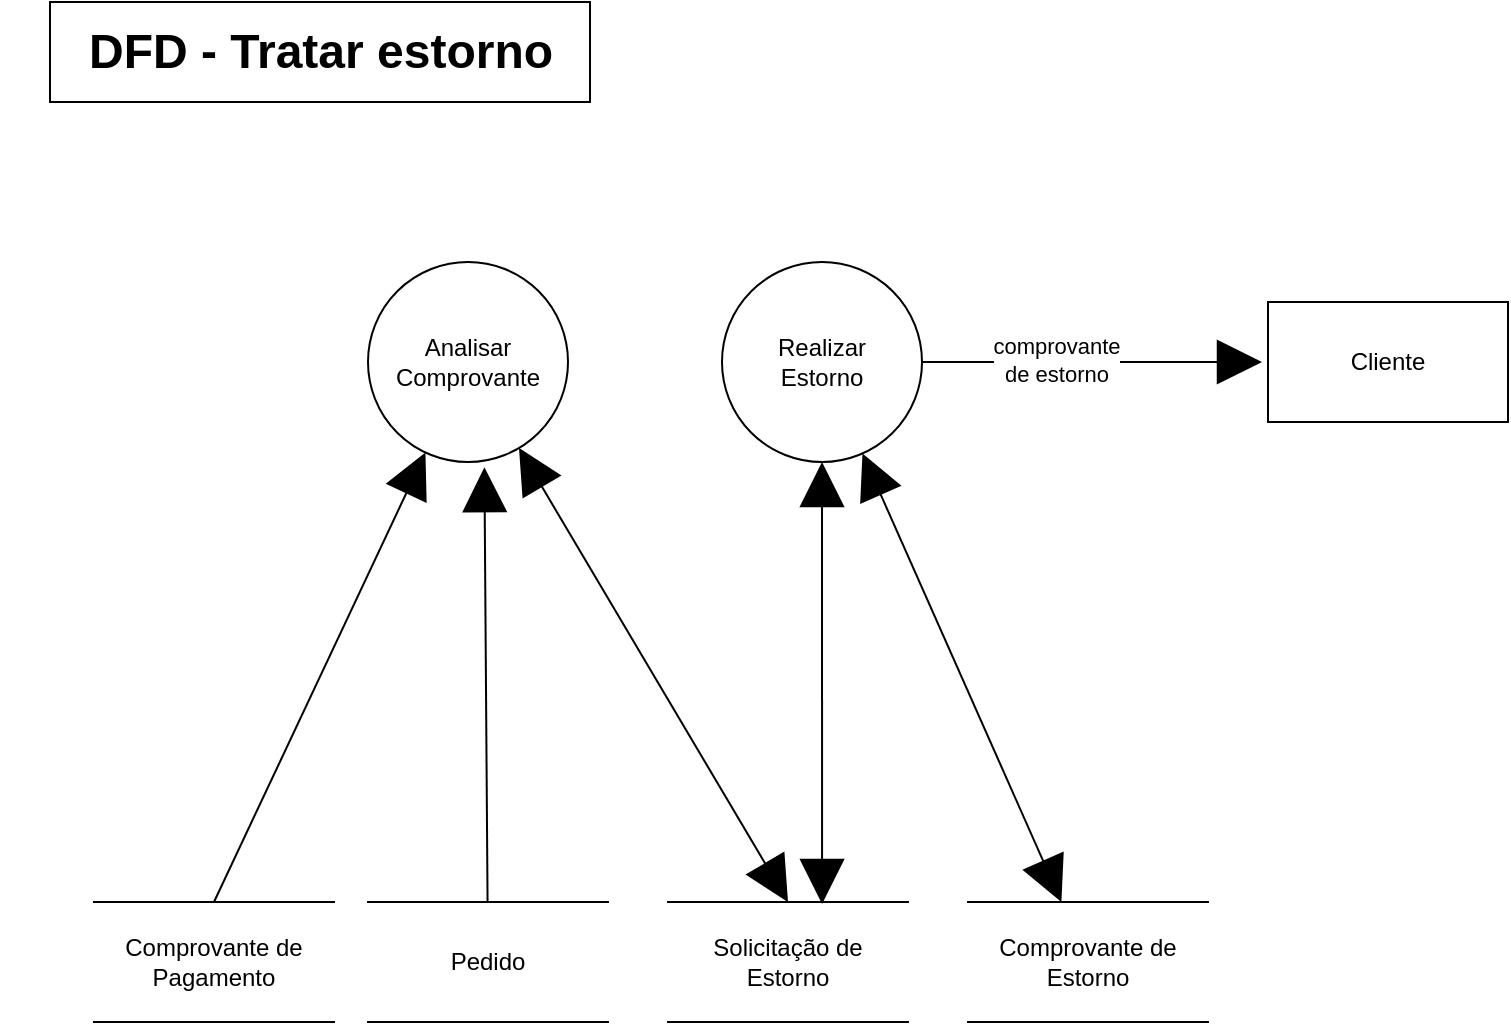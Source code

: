 <mxfile version="14.5.1" type="device"><diagram id="9d5MZdIfWWNM1lssErcb" name="Página-1"><mxGraphModel dx="1851" dy="592" grid="1" gridSize="10" guides="1" tooltips="1" connect="1" arrows="1" fold="1" page="1" pageScale="1" pageWidth="827" pageHeight="1169" math="0" shadow="0"><root><mxCell id="0"/><mxCell id="1" parent="0"/><mxCell id="9ZKbn0u-2JgnyJwHB-gj-1" value="" style="rounded=0;whiteSpace=wrap;html=1;" vertex="1" parent="1"><mxGeometry x="-802" y="20" width="270" height="50" as="geometry"/></mxCell><mxCell id="9ZKbn0u-2JgnyJwHB-gj-2" value="DFD - Tratar estorno" style="text;strokeColor=none;fillColor=none;html=1;fontSize=24;fontStyle=1;verticalAlign=middle;align=center;" vertex="1" parent="1"><mxGeometry x="-827" y="25" width="320" height="40" as="geometry"/></mxCell><mxCell id="9ZKbn0u-2JgnyJwHB-gj-15" style="rounded=0;orthogonalLoop=1;jettySize=auto;html=1;entryX=0.5;entryY=0;entryDx=0;entryDy=0;startArrow=block;startFill=1;startSize=20;endArrow=none;endFill=0;endSize=20;" edge="1" parent="1" source="9ZKbn0u-2JgnyJwHB-gj-8" target="9ZKbn0u-2JgnyJwHB-gj-13"><mxGeometry relative="1" as="geometry"/></mxCell><mxCell id="9ZKbn0u-2JgnyJwHB-gj-20" style="edgeStyle=none;rounded=0;orthogonalLoop=1;jettySize=auto;html=1;entryX=0.5;entryY=0;entryDx=0;entryDy=0;startArrow=block;startFill=1;startSize=20;endArrow=block;endFill=1;endSize=20;" edge="1" parent="1" source="9ZKbn0u-2JgnyJwHB-gj-8" target="9ZKbn0u-2JgnyJwHB-gj-19"><mxGeometry relative="1" as="geometry"/></mxCell><mxCell id="9ZKbn0u-2JgnyJwHB-gj-8" value="Analisar Comprovante" style="ellipse;whiteSpace=wrap;html=1;aspect=fixed;" vertex="1" parent="1"><mxGeometry x="-643" y="150" width="100" height="100" as="geometry"/></mxCell><mxCell id="9ZKbn0u-2JgnyJwHB-gj-13" value="Comprovante de Pagamento" style="shape=partialRectangle;whiteSpace=wrap;html=1;left=0;right=0;fillColor=none;" vertex="1" parent="1"><mxGeometry x="-780" y="470" width="120" height="60" as="geometry"/></mxCell><mxCell id="9ZKbn0u-2JgnyJwHB-gj-18" value="Cliente" style="rounded=0;whiteSpace=wrap;html=1;" vertex="1" parent="1"><mxGeometry x="-193" y="170" width="120" height="60" as="geometry"/></mxCell><mxCell id="9ZKbn0u-2JgnyJwHB-gj-19" value="Solicitação de Estorno" style="shape=partialRectangle;whiteSpace=wrap;html=1;left=0;right=0;fillColor=none;" vertex="1" parent="1"><mxGeometry x="-493" y="470" width="120" height="60" as="geometry"/></mxCell><mxCell id="9ZKbn0u-2JgnyJwHB-gj-22" style="edgeStyle=none;rounded=0;orthogonalLoop=1;jettySize=auto;html=1;entryX=0.582;entryY=1.026;entryDx=0;entryDy=0;entryPerimeter=0;startArrow=none;startFill=0;startSize=20;endArrow=block;endFill=1;endSize=20;" edge="1" parent="1" source="9ZKbn0u-2JgnyJwHB-gj-21" target="9ZKbn0u-2JgnyJwHB-gj-8"><mxGeometry relative="1" as="geometry"/></mxCell><mxCell id="9ZKbn0u-2JgnyJwHB-gj-21" value="Pedido" style="shape=partialRectangle;whiteSpace=wrap;html=1;left=0;right=0;fillColor=none;" vertex="1" parent="1"><mxGeometry x="-643" y="470" width="120" height="60" as="geometry"/></mxCell><mxCell id="9ZKbn0u-2JgnyJwHB-gj-24" style="edgeStyle=none;rounded=0;orthogonalLoop=1;jettySize=auto;html=1;entryX=0.642;entryY=0.017;entryDx=0;entryDy=0;entryPerimeter=0;startArrow=block;startFill=1;startSize=20;endArrow=block;endFill=1;endSize=20;" edge="1" parent="1" source="9ZKbn0u-2JgnyJwHB-gj-23" target="9ZKbn0u-2JgnyJwHB-gj-19"><mxGeometry relative="1" as="geometry"/></mxCell><mxCell id="9ZKbn0u-2JgnyJwHB-gj-25" style="edgeStyle=none;rounded=0;orthogonalLoop=1;jettySize=auto;html=1;startArrow=none;startFill=0;startSize=20;endArrow=block;endFill=1;endSize=20;" edge="1" parent="1" source="9ZKbn0u-2JgnyJwHB-gj-23"><mxGeometry relative="1" as="geometry"><mxPoint x="-196" y="200" as="targetPoint"/></mxGeometry></mxCell><mxCell id="9ZKbn0u-2JgnyJwHB-gj-28" value="comprovante&lt;br&gt;de estorno" style="edgeLabel;html=1;align=center;verticalAlign=middle;resizable=0;points=[];" vertex="1" connectable="0" parent="9ZKbn0u-2JgnyJwHB-gj-25"><mxGeometry x="-0.209" y="1" relative="1" as="geometry"><mxPoint as="offset"/></mxGeometry></mxCell><mxCell id="9ZKbn0u-2JgnyJwHB-gj-27" style="edgeStyle=none;rounded=0;orthogonalLoop=1;jettySize=auto;html=1;startArrow=block;startFill=1;startSize=20;endArrow=block;endFill=1;endSize=20;" edge="1" parent="1" source="9ZKbn0u-2JgnyJwHB-gj-23" target="9ZKbn0u-2JgnyJwHB-gj-26"><mxGeometry relative="1" as="geometry"/></mxCell><mxCell id="9ZKbn0u-2JgnyJwHB-gj-23" value="Realizar&lt;br&gt;Estorno" style="ellipse;whiteSpace=wrap;html=1;aspect=fixed;" vertex="1" parent="1"><mxGeometry x="-466" y="150" width="100" height="100" as="geometry"/></mxCell><mxCell id="9ZKbn0u-2JgnyJwHB-gj-26" value="Comprovante de Estorno" style="shape=partialRectangle;whiteSpace=wrap;html=1;left=0;right=0;fillColor=none;" vertex="1" parent="1"><mxGeometry x="-343" y="470" width="120" height="60" as="geometry"/></mxCell></root></mxGraphModel></diagram></mxfile>